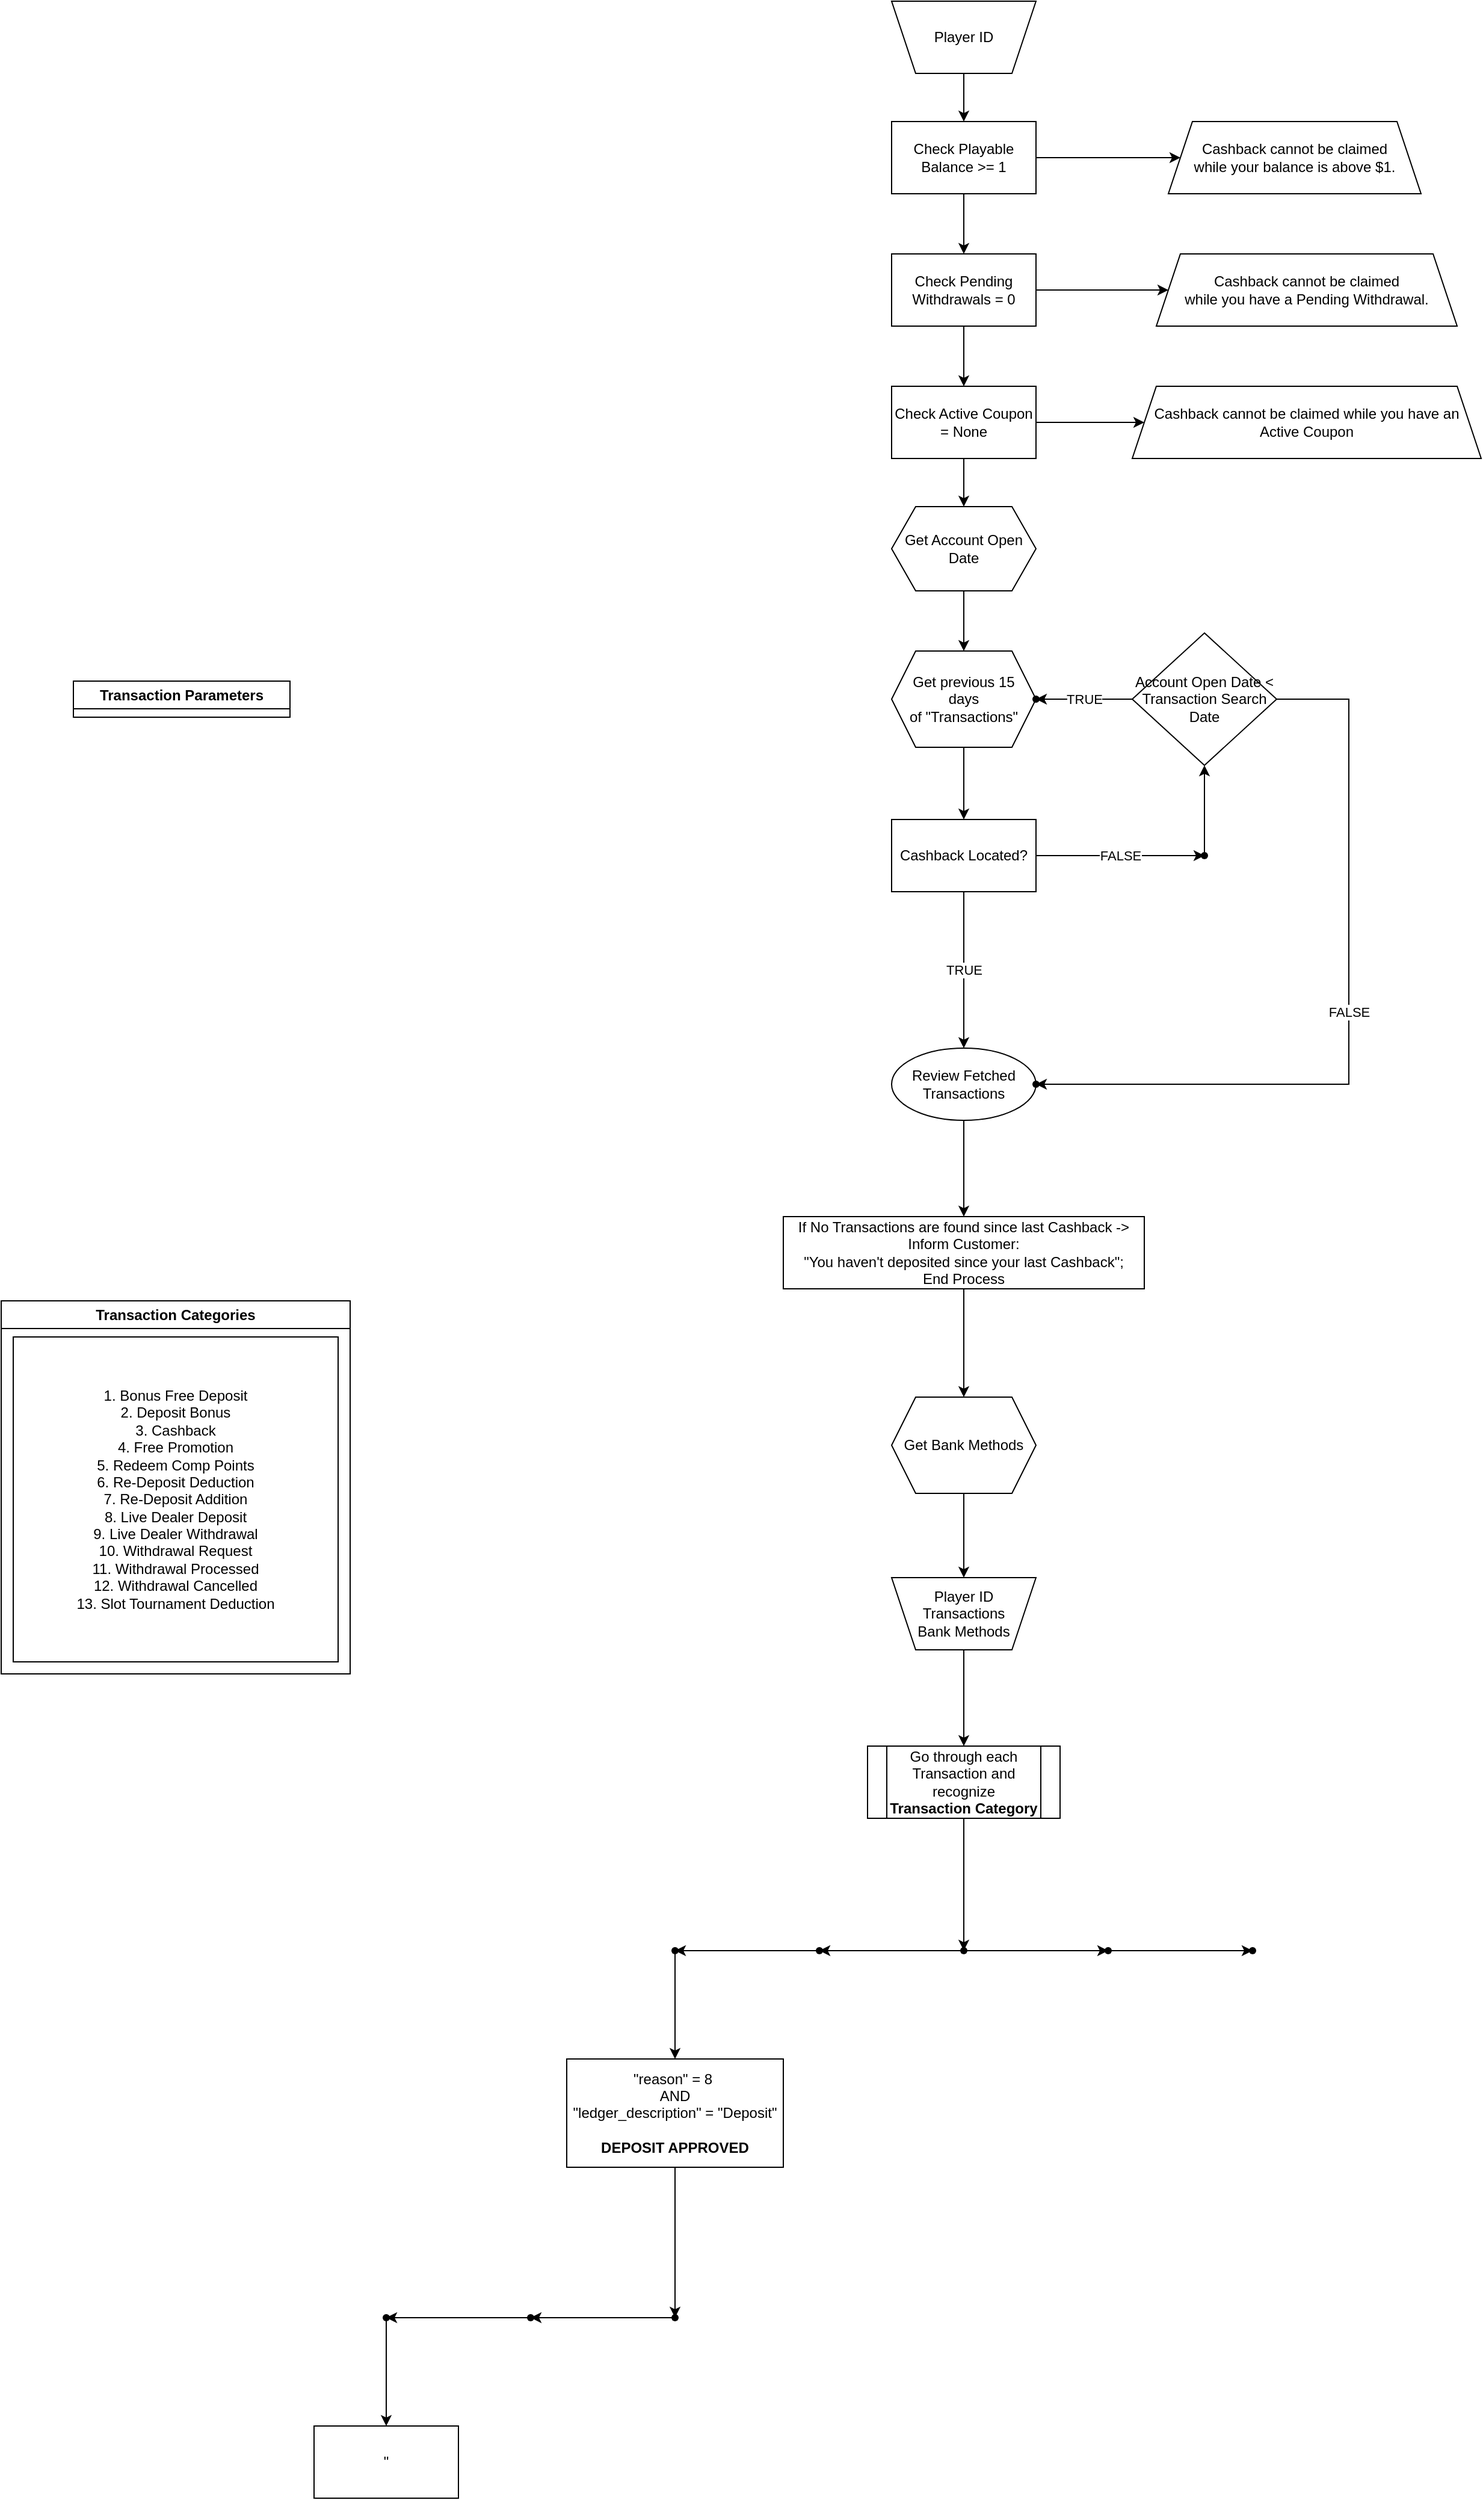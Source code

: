 <mxfile version="17.0.0" type="github">
  <diagram id="GdOwkg1XycD7-fKUeGtV" name="Page-1">
    <mxGraphModel dx="1422" dy="772" grid="1" gridSize="10" guides="1" tooltips="1" connect="1" arrows="1" fold="1" page="1" pageScale="1" pageWidth="850" pageHeight="1100" math="0" shadow="0">
      <root>
        <mxCell id="0" />
        <mxCell id="1" parent="0" />
        <mxCell id="IOj1brbXSDFdIHuz_lz_-3" value="" style="edgeStyle=orthogonalEdgeStyle;rounded=0;orthogonalLoop=1;jettySize=auto;html=1;" parent="1" source="IOj1brbXSDFdIHuz_lz_-1" target="IOj1brbXSDFdIHuz_lz_-2" edge="1">
          <mxGeometry relative="1" as="geometry" />
        </mxCell>
        <mxCell id="IOj1brbXSDFdIHuz_lz_-1" value="Player ID" style="shape=trapezoid;perimeter=trapezoidPerimeter;whiteSpace=wrap;html=1;fixedSize=1;direction=west;" parent="1" vertex="1">
          <mxGeometry x="790" y="20" width="120" height="60" as="geometry" />
        </mxCell>
        <mxCell id="IOj1brbXSDFdIHuz_lz_-5" value="" style="edgeStyle=orthogonalEdgeStyle;rounded=0;orthogonalLoop=1;jettySize=auto;html=1;" parent="1" source="IOj1brbXSDFdIHuz_lz_-2" target="IOj1brbXSDFdIHuz_lz_-4" edge="1">
          <mxGeometry relative="1" as="geometry" />
        </mxCell>
        <mxCell id="IOj1brbXSDFdIHuz_lz_-7" value="" style="edgeStyle=orthogonalEdgeStyle;rounded=0;orthogonalLoop=1;jettySize=auto;html=1;" parent="1" source="IOj1brbXSDFdIHuz_lz_-2" target="IOj1brbXSDFdIHuz_lz_-6" edge="1">
          <mxGeometry relative="1" as="geometry" />
        </mxCell>
        <mxCell id="IOj1brbXSDFdIHuz_lz_-2" value="Check Playable Balance &amp;gt;= 1" style="rounded=0;whiteSpace=wrap;html=1;" parent="1" vertex="1">
          <mxGeometry x="790" y="120" width="120" height="60" as="geometry" />
        </mxCell>
        <mxCell id="IOj1brbXSDFdIHuz_lz_-4" value="Cashback cannot be claimed &lt;br&gt;while your balance is above $1." style="shape=trapezoid;perimeter=trapezoidPerimeter;whiteSpace=wrap;html=1;fixedSize=1;" parent="1" vertex="1">
          <mxGeometry x="1020" y="120" width="210" height="60" as="geometry" />
        </mxCell>
        <mxCell id="IOj1brbXSDFdIHuz_lz_-9" value="" style="edgeStyle=orthogonalEdgeStyle;rounded=0;orthogonalLoop=1;jettySize=auto;html=1;" parent="1" source="IOj1brbXSDFdIHuz_lz_-6" target="IOj1brbXSDFdIHuz_lz_-8" edge="1">
          <mxGeometry relative="1" as="geometry" />
        </mxCell>
        <mxCell id="IOj1brbXSDFdIHuz_lz_-11" value="" style="edgeStyle=orthogonalEdgeStyle;rounded=0;orthogonalLoop=1;jettySize=auto;html=1;" parent="1" source="IOj1brbXSDFdIHuz_lz_-6" target="IOj1brbXSDFdIHuz_lz_-10" edge="1">
          <mxGeometry relative="1" as="geometry" />
        </mxCell>
        <mxCell id="IOj1brbXSDFdIHuz_lz_-6" value="Check Pending Withdrawals = 0" style="whiteSpace=wrap;html=1;rounded=0;" parent="1" vertex="1">
          <mxGeometry x="790" y="230" width="120" height="60" as="geometry" />
        </mxCell>
        <mxCell id="IOj1brbXSDFdIHuz_lz_-8" value="Cashback cannot be claimed&lt;br&gt;while you have a Pending Withdrawal." style="shape=trapezoid;perimeter=trapezoidPerimeter;whiteSpace=wrap;html=1;fixedSize=1;rounded=0;" parent="1" vertex="1">
          <mxGeometry x="1010" y="230" width="250" height="60" as="geometry" />
        </mxCell>
        <mxCell id="IOj1brbXSDFdIHuz_lz_-13" value="" style="edgeStyle=orthogonalEdgeStyle;rounded=0;orthogonalLoop=1;jettySize=auto;html=1;" parent="1" source="IOj1brbXSDFdIHuz_lz_-10" target="IOj1brbXSDFdIHuz_lz_-12" edge="1">
          <mxGeometry relative="1" as="geometry" />
        </mxCell>
        <mxCell id="IOj1brbXSDFdIHuz_lz_-28" value="" style="edgeStyle=orthogonalEdgeStyle;rounded=0;orthogonalLoop=1;jettySize=auto;html=1;" parent="1" source="IOj1brbXSDFdIHuz_lz_-10" target="IOj1brbXSDFdIHuz_lz_-27" edge="1">
          <mxGeometry relative="1" as="geometry" />
        </mxCell>
        <mxCell id="IOj1brbXSDFdIHuz_lz_-10" value="Check Active Coupon = None" style="whiteSpace=wrap;html=1;rounded=0;" parent="1" vertex="1">
          <mxGeometry x="790" y="340" width="120" height="60" as="geometry" />
        </mxCell>
        <mxCell id="IOj1brbXSDFdIHuz_lz_-12" value="Cashback cannot be claimed while you have an Active Coupon" style="shape=trapezoid;perimeter=trapezoidPerimeter;whiteSpace=wrap;html=1;fixedSize=1;rounded=0;" parent="1" vertex="1">
          <mxGeometry x="990" y="340" width="290" height="60" as="geometry" />
        </mxCell>
        <mxCell id="IOj1brbXSDFdIHuz_lz_-20" value="" style="edgeStyle=orthogonalEdgeStyle;rounded=0;orthogonalLoop=1;jettySize=auto;html=1;" parent="1" source="IOj1brbXSDFdIHuz_lz_-17" target="IOj1brbXSDFdIHuz_lz_-19" edge="1">
          <mxGeometry relative="1" as="geometry" />
        </mxCell>
        <mxCell id="IOj1brbXSDFdIHuz_lz_-17" value="Get previous 15 &lt;br&gt;days &lt;br&gt;of &quot;Transactions&quot;" style="shape=hexagon;perimeter=hexagonPerimeter2;whiteSpace=wrap;html=1;fixedSize=1;rounded=0;" parent="1" vertex="1">
          <mxGeometry x="790" y="560" width="120" height="80" as="geometry" />
        </mxCell>
        <mxCell id="IOj1brbXSDFdIHuz_lz_-22" value="FALSE" style="edgeStyle=orthogonalEdgeStyle;rounded=0;orthogonalLoop=1;jettySize=auto;html=1;" parent="1" source="IOj1brbXSDFdIHuz_lz_-19" target="IOj1brbXSDFdIHuz_lz_-21" edge="1">
          <mxGeometry relative="1" as="geometry" />
        </mxCell>
        <mxCell id="IOj1brbXSDFdIHuz_lz_-35" value="TRUE" style="edgeStyle=orthogonalEdgeStyle;rounded=0;orthogonalLoop=1;jettySize=auto;html=1;" parent="1" source="IOj1brbXSDFdIHuz_lz_-19" target="IOj1brbXSDFdIHuz_lz_-34" edge="1">
          <mxGeometry relative="1" as="geometry" />
        </mxCell>
        <mxCell id="IOj1brbXSDFdIHuz_lz_-19" value="Cashback Located?" style="whiteSpace=wrap;html=1;rounded=0;" parent="1" vertex="1">
          <mxGeometry x="790" y="700" width="120" height="60" as="geometry" />
        </mxCell>
        <mxCell id="IOj1brbXSDFdIHuz_lz_-31" value="" style="edgeStyle=orthogonalEdgeStyle;rounded=0;orthogonalLoop=1;jettySize=auto;html=1;" parent="1" source="IOj1brbXSDFdIHuz_lz_-21" target="IOj1brbXSDFdIHuz_lz_-30" edge="1">
          <mxGeometry relative="1" as="geometry" />
        </mxCell>
        <mxCell id="IOj1brbXSDFdIHuz_lz_-21" value="" style="shape=waypoint;sketch=0;size=6;pointerEvents=1;points=[];fillColor=default;resizable=0;rotatable=0;perimeter=centerPerimeter;snapToPoint=1;rounded=0;" parent="1" vertex="1">
          <mxGeometry x="1030" y="710" width="40" height="40" as="geometry" />
        </mxCell>
        <mxCell id="IOj1brbXSDFdIHuz_lz_-25" value="" style="shape=waypoint;sketch=0;size=6;pointerEvents=1;points=[];fillColor=default;resizable=0;rotatable=0;perimeter=centerPerimeter;snapToPoint=1;rounded=0;" parent="1" vertex="1">
          <mxGeometry x="890" y="580" width="40" height="40" as="geometry" />
        </mxCell>
        <mxCell id="IOj1brbXSDFdIHuz_lz_-29" value="" style="edgeStyle=orthogonalEdgeStyle;rounded=0;orthogonalLoop=1;jettySize=auto;html=1;" parent="1" source="IOj1brbXSDFdIHuz_lz_-27" target="IOj1brbXSDFdIHuz_lz_-17" edge="1">
          <mxGeometry relative="1" as="geometry" />
        </mxCell>
        <mxCell id="IOj1brbXSDFdIHuz_lz_-27" value="Get Account Open Date" style="shape=hexagon;perimeter=hexagonPerimeter2;whiteSpace=wrap;html=1;fixedSize=1;rounded=0;" parent="1" vertex="1">
          <mxGeometry x="790" y="440" width="120" height="70" as="geometry" />
        </mxCell>
        <mxCell id="IOj1brbXSDFdIHuz_lz_-32" value="TRUE" style="edgeStyle=orthogonalEdgeStyle;rounded=0;orthogonalLoop=1;jettySize=auto;html=1;" parent="1" source="IOj1brbXSDFdIHuz_lz_-30" target="IOj1brbXSDFdIHuz_lz_-25" edge="1">
          <mxGeometry relative="1" as="geometry" />
        </mxCell>
        <mxCell id="IOj1brbXSDFdIHuz_lz_-37" value="FALSE" style="edgeStyle=orthogonalEdgeStyle;rounded=0;orthogonalLoop=1;jettySize=auto;html=1;" parent="1" source="IOj1brbXSDFdIHuz_lz_-30" target="IOj1brbXSDFdIHuz_lz_-36" edge="1">
          <mxGeometry relative="1" as="geometry">
            <Array as="points">
              <mxPoint x="1170" y="600" />
              <mxPoint x="1170" y="920" />
            </Array>
          </mxGeometry>
        </mxCell>
        <mxCell id="IOj1brbXSDFdIHuz_lz_-30" value="Account Open Date &amp;lt; Transaction Search Date" style="rhombus;whiteSpace=wrap;html=1;sketch=0;rounded=0;" parent="1" vertex="1">
          <mxGeometry x="990" y="545" width="120" height="110" as="geometry" />
        </mxCell>
        <mxCell id="IOj1brbXSDFdIHuz_lz_-53" value="" style="edgeStyle=orthogonalEdgeStyle;rounded=0;orthogonalLoop=1;jettySize=auto;html=1;entryX=0.5;entryY=0;entryDx=0;entryDy=0;" parent="1" source="IOj1brbXSDFdIHuz_lz_-34" target="Cqf8_Sovfu0wxT3j8wre-1" edge="1">
          <mxGeometry relative="1" as="geometry" />
        </mxCell>
        <mxCell id="IOj1brbXSDFdIHuz_lz_-34" value="Review Fetched Transactions" style="ellipse;whiteSpace=wrap;html=1;rounded=0;" parent="1" vertex="1">
          <mxGeometry x="790" y="890" width="120" height="60" as="geometry" />
        </mxCell>
        <mxCell id="IOj1brbXSDFdIHuz_lz_-36" value="" style="shape=waypoint;sketch=0;size=6;pointerEvents=1;points=[];fillColor=default;resizable=0;rotatable=0;perimeter=centerPerimeter;snapToPoint=1;rounded=0;" parent="1" vertex="1">
          <mxGeometry x="890" y="900" width="40" height="40" as="geometry" />
        </mxCell>
        <mxCell id="IOj1brbXSDFdIHuz_lz_-59" value="" style="edgeStyle=orthogonalEdgeStyle;rounded=0;orthogonalLoop=1;jettySize=auto;html=1;" parent="1" source="IOj1brbXSDFdIHuz_lz_-40" target="IOj1brbXSDFdIHuz_lz_-58" edge="1">
          <mxGeometry relative="1" as="geometry" />
        </mxCell>
        <mxCell id="IOj1brbXSDFdIHuz_lz_-40" value="Player ID&lt;br&gt;Transactions&lt;br&gt;Bank Methods" style="shape=trapezoid;perimeter=trapezoidPerimeter;whiteSpace=wrap;html=1;fixedSize=1;direction=west;" parent="1" vertex="1">
          <mxGeometry x="790" y="1330" width="120" height="60" as="geometry" />
        </mxCell>
        <mxCell id="IOj1brbXSDFdIHuz_lz_-50" value="Transaction Parameters" style="swimlane;whiteSpace=wrap;html=1;" parent="1" vertex="1" collapsed="1">
          <mxGeometry x="110" y="585" width="180" height="30" as="geometry">
            <mxRectangle x="60" y="990" width="420" height="450" as="alternateBounds" />
          </mxGeometry>
        </mxCell>
        <mxCell id="IOj1brbXSDFdIHuz_lz_-57" value="&quot;transaction_id&quot;: 0,&#xa;    &quot;player_id&quot;: &quot;string&quot;,&#xa;    &quot;event_id&quot;: 0,&#xa;    &quot;time_stamp&quot;: &quot;2022-11-07T14:28:07.033Z&quot;,&#xa;    &quot;reason&quot;: 0,&#xa;    &quot;reason_description&quot;: &quot;string&quot;,&#xa;    &quot;ledger_amount&quot;: 0,&#xa;    &quot;adjusted_amount&quot;: 0,&#xa;    &quot;request_method_name&quot;: &quot;string&quot;,&#xa;    &quot;request_ledger_description&quot;: &quot;string&quot;,&#xa;    &quot;ledger_method_name&quot;: &quot;string&quot;,&#xa;    &quot;ledger_description&quot;: &quot;string&quot;,&#xa;    &quot;coupon_amount&quot;: 0,&#xa;    &quot;coupon_code&quot;: &quot;string&quot;,&#xa;    &quot;bonus_converted&quot;: 0,&#xa;    &quot;ledger_id&quot;: 0,&#xa;    &quot;method_id&quot;: 0,&#xa;    &quot;time_stamp_with_timezone&quot;: &quot;string&quot;,&#xa;    &quot;currency_code&quot;: &quot;string&quot;,&#xa;    &quot;tracking_one&quot;: &quot;string&quot;,&#xa;    &quot;tracking_two&quot;: &quot;string&quot;,&#xa;    &quot;tracking_three&quot;: &quot;string&quot;,&#xa;    &quot;tracking_four&quot;: &quot;string&quot;,&#xa;    &quot;balance_after_tran&quot;: 0,&#xa;    &quot;created_by&quot;: &quot;string&quot;,&#xa;    &quot;login&quot;: &quot;string&quot;,&#xa;    &quot;ledger_type&quot;: 0,&#xa;    &quot;request_time&quot;: &quot;2022-11-07T14:28:07.033Z&quot;,&#xa;    &quot;request_time_with_timezone&quot;: &quot;string&quot;" style="whiteSpace=wrap;html=1;aspect=fixed;" parent="IOj1brbXSDFdIHuz_lz_-50" vertex="1">
          <mxGeometry y="25" width="420" height="420" as="geometry" />
        </mxCell>
        <mxCell id="IOj1brbXSDFdIHuz_lz_-54" value="" style="edgeStyle=orthogonalEdgeStyle;rounded=0;orthogonalLoop=1;jettySize=auto;html=1;" parent="1" source="IOj1brbXSDFdIHuz_lz_-52" target="IOj1brbXSDFdIHuz_lz_-40" edge="1">
          <mxGeometry relative="1" as="geometry" />
        </mxCell>
        <mxCell id="IOj1brbXSDFdIHuz_lz_-52" value="Get Bank Methods" style="shape=hexagon;perimeter=hexagonPerimeter2;whiteSpace=wrap;html=1;fixedSize=1;rounded=0;" parent="1" vertex="1">
          <mxGeometry x="790" y="1180" width="120" height="80" as="geometry" />
        </mxCell>
        <mxCell id="IOj1brbXSDFdIHuz_lz_-61" value="" style="edgeStyle=orthogonalEdgeStyle;rounded=0;orthogonalLoop=1;jettySize=auto;html=1;" parent="1" source="IOj1brbXSDFdIHuz_lz_-58" target="IOj1brbXSDFdIHuz_lz_-60" edge="1">
          <mxGeometry relative="1" as="geometry" />
        </mxCell>
        <mxCell id="IOj1brbXSDFdIHuz_lz_-58" value="Go through each Transaction and recognize &lt;br&gt;&lt;b&gt;Transaction Category&lt;/b&gt;" style="shape=process;whiteSpace=wrap;html=1;backgroundOutline=1;" parent="1" vertex="1">
          <mxGeometry x="770" y="1470" width="160" height="60" as="geometry" />
        </mxCell>
        <mxCell id="IOj1brbXSDFdIHuz_lz_-64" value="" style="edgeStyle=orthogonalEdgeStyle;rounded=0;orthogonalLoop=1;jettySize=auto;html=1;" parent="1" source="IOj1brbXSDFdIHuz_lz_-60" target="IOj1brbXSDFdIHuz_lz_-63" edge="1">
          <mxGeometry relative="1" as="geometry" />
        </mxCell>
        <mxCell id="IOj1brbXSDFdIHuz_lz_-66" value="" style="edgeStyle=orthogonalEdgeStyle;rounded=0;orthogonalLoop=1;jettySize=auto;html=1;" parent="1" source="IOj1brbXSDFdIHuz_lz_-60" target="IOj1brbXSDFdIHuz_lz_-65" edge="1">
          <mxGeometry relative="1" as="geometry" />
        </mxCell>
        <mxCell id="IOj1brbXSDFdIHuz_lz_-60" value="" style="shape=waypoint;sketch=0;size=6;pointerEvents=1;points=[];fillColor=default;resizable=0;rotatable=0;perimeter=centerPerimeter;snapToPoint=1;" parent="1" vertex="1">
          <mxGeometry x="830" y="1620" width="40" height="40" as="geometry" />
        </mxCell>
        <mxCell id="IOj1brbXSDFdIHuz_lz_-68" value="" style="edgeStyle=orthogonalEdgeStyle;rounded=0;orthogonalLoop=1;jettySize=auto;html=1;" parent="1" source="IOj1brbXSDFdIHuz_lz_-63" target="IOj1brbXSDFdIHuz_lz_-67" edge="1">
          <mxGeometry relative="1" as="geometry" />
        </mxCell>
        <mxCell id="IOj1brbXSDFdIHuz_lz_-63" value="" style="shape=waypoint;sketch=0;size=6;pointerEvents=1;points=[];fillColor=default;resizable=0;rotatable=0;perimeter=centerPerimeter;snapToPoint=1;" parent="1" vertex="1">
          <mxGeometry x="710" y="1620" width="40" height="40" as="geometry" />
        </mxCell>
        <mxCell id="IOj1brbXSDFdIHuz_lz_-70" value="" style="edgeStyle=orthogonalEdgeStyle;rounded=0;orthogonalLoop=1;jettySize=auto;html=1;" parent="1" source="IOj1brbXSDFdIHuz_lz_-65" target="IOj1brbXSDFdIHuz_lz_-69" edge="1">
          <mxGeometry relative="1" as="geometry" />
        </mxCell>
        <mxCell id="IOj1brbXSDFdIHuz_lz_-65" value="" style="shape=waypoint;sketch=0;size=6;pointerEvents=1;points=[];fillColor=default;resizable=0;rotatable=0;perimeter=centerPerimeter;snapToPoint=1;" parent="1" vertex="1">
          <mxGeometry x="950" y="1620" width="40" height="40" as="geometry" />
        </mxCell>
        <mxCell id="IOj1brbXSDFdIHuz_lz_-72" value="" style="edgeStyle=orthogonalEdgeStyle;rounded=0;orthogonalLoop=1;jettySize=auto;html=1;" parent="1" source="IOj1brbXSDFdIHuz_lz_-67" target="IOj1brbXSDFdIHuz_lz_-71" edge="1">
          <mxGeometry relative="1" as="geometry" />
        </mxCell>
        <mxCell id="IOj1brbXSDFdIHuz_lz_-67" value="" style="shape=waypoint;sketch=0;size=6;pointerEvents=1;points=[];fillColor=default;resizable=0;rotatable=0;perimeter=centerPerimeter;snapToPoint=1;" parent="1" vertex="1">
          <mxGeometry x="590" y="1620" width="40" height="40" as="geometry" />
        </mxCell>
        <mxCell id="IOj1brbXSDFdIHuz_lz_-69" value="" style="shape=waypoint;sketch=0;size=6;pointerEvents=1;points=[];fillColor=default;resizable=0;rotatable=0;perimeter=centerPerimeter;snapToPoint=1;" parent="1" vertex="1">
          <mxGeometry x="1070" y="1620" width="40" height="40" as="geometry" />
        </mxCell>
        <mxCell id="IOj1brbXSDFdIHuz_lz_-81" value="" style="edgeStyle=orthogonalEdgeStyle;rounded=0;orthogonalLoop=1;jettySize=auto;html=1;" parent="1" source="IOj1brbXSDFdIHuz_lz_-71" target="IOj1brbXSDFdIHuz_lz_-80" edge="1">
          <mxGeometry relative="1" as="geometry" />
        </mxCell>
        <mxCell id="IOj1brbXSDFdIHuz_lz_-71" value="&quot;reason&quot; = 8&amp;nbsp;&lt;br&gt;AND&lt;br&gt;&quot;ledger_description&quot; = &quot;Deposit&quot;&lt;br&gt;&lt;br&gt;&lt;b&gt;DEPOSIT APPROVED&lt;/b&gt;" style="whiteSpace=wrap;html=1;sketch=0;" parent="1" vertex="1">
          <mxGeometry x="520" y="1730" width="180" height="90" as="geometry" />
        </mxCell>
        <mxCell id="IOj1brbXSDFdIHuz_lz_-78" value="Transaction Categories" style="swimlane;whiteSpace=wrap;html=1;" parent="1" vertex="1">
          <mxGeometry x="50" y="1100" width="290" height="310" as="geometry" />
        </mxCell>
        <mxCell id="IOj1brbXSDFdIHuz_lz_-79" value="1. Bonus Free Deposit&lt;br&gt;2. Deposit Bonus&lt;br&gt;3. Cashback&lt;br&gt;4. Free Promotion&lt;br&gt;5. Redeem Comp Points&lt;br&gt;6. Re-Deposit Deduction&lt;br&gt;7. Re-Deposit Addition&lt;br&gt;8. Live Dealer Deposit&lt;br&gt;9. Live Dealer Withdrawal&lt;br&gt;10. Withdrawal Request&lt;br&gt;11. Withdrawal Processed&lt;br&gt;12. Withdrawal Cancelled&lt;br&gt;13. Slot Tournament Deduction" style="whiteSpace=wrap;html=1;aspect=fixed;" parent="IOj1brbXSDFdIHuz_lz_-78" vertex="1">
          <mxGeometry x="10" y="30" width="270" height="270" as="geometry" />
        </mxCell>
        <mxCell id="IOj1brbXSDFdIHuz_lz_-83" value="" style="edgeStyle=orthogonalEdgeStyle;rounded=0;orthogonalLoop=1;jettySize=auto;html=1;" parent="1" source="IOj1brbXSDFdIHuz_lz_-80" target="IOj1brbXSDFdIHuz_lz_-82" edge="1">
          <mxGeometry relative="1" as="geometry" />
        </mxCell>
        <mxCell id="IOj1brbXSDFdIHuz_lz_-80" value="" style="shape=waypoint;sketch=0;size=6;pointerEvents=1;points=[];fillColor=default;resizable=0;rotatable=0;perimeter=centerPerimeter;snapToPoint=1;" parent="1" vertex="1">
          <mxGeometry x="590" y="1925" width="40" height="40" as="geometry" />
        </mxCell>
        <mxCell id="IOj1brbXSDFdIHuz_lz_-85" value="" style="edgeStyle=orthogonalEdgeStyle;rounded=0;orthogonalLoop=1;jettySize=auto;html=1;" parent="1" source="IOj1brbXSDFdIHuz_lz_-82" target="IOj1brbXSDFdIHuz_lz_-84" edge="1">
          <mxGeometry relative="1" as="geometry" />
        </mxCell>
        <mxCell id="IOj1brbXSDFdIHuz_lz_-82" value="" style="shape=waypoint;sketch=0;size=6;pointerEvents=1;points=[];fillColor=default;resizable=0;rotatable=0;perimeter=centerPerimeter;snapToPoint=1;" parent="1" vertex="1">
          <mxGeometry x="470" y="1925" width="40" height="40" as="geometry" />
        </mxCell>
        <mxCell id="IOj1brbXSDFdIHuz_lz_-87" value="" style="edgeStyle=orthogonalEdgeStyle;rounded=0;orthogonalLoop=1;jettySize=auto;html=1;" parent="1" source="IOj1brbXSDFdIHuz_lz_-84" target="IOj1brbXSDFdIHuz_lz_-86" edge="1">
          <mxGeometry relative="1" as="geometry" />
        </mxCell>
        <mxCell id="IOj1brbXSDFdIHuz_lz_-84" value="" style="shape=waypoint;sketch=0;size=6;pointerEvents=1;points=[];fillColor=default;resizable=0;rotatable=0;perimeter=centerPerimeter;snapToPoint=1;" parent="1" vertex="1">
          <mxGeometry x="350" y="1925" width="40" height="40" as="geometry" />
        </mxCell>
        <mxCell id="IOj1brbXSDFdIHuz_lz_-86" value="&quot;" style="whiteSpace=wrap;html=1;sketch=0;" parent="1" vertex="1">
          <mxGeometry x="310" y="2035" width="120" height="60" as="geometry" />
        </mxCell>
        <mxCell id="Cqf8_Sovfu0wxT3j8wre-2" value="" style="edgeStyle=orthogonalEdgeStyle;rounded=0;orthogonalLoop=1;jettySize=auto;html=1;" edge="1" parent="1" source="Cqf8_Sovfu0wxT3j8wre-1" target="IOj1brbXSDFdIHuz_lz_-52">
          <mxGeometry relative="1" as="geometry" />
        </mxCell>
        <mxCell id="Cqf8_Sovfu0wxT3j8wre-1" value="If No Transactions are found since last Cashback -&amp;gt; Inform Customer: &lt;br&gt;&quot;You haven&#39;t deposited since your last Cashback&quot;;&lt;br&gt;End Process" style="rounded=0;whiteSpace=wrap;html=1;" vertex="1" parent="1">
          <mxGeometry x="700" y="1030" width="300" height="60" as="geometry" />
        </mxCell>
      </root>
    </mxGraphModel>
  </diagram>
</mxfile>
